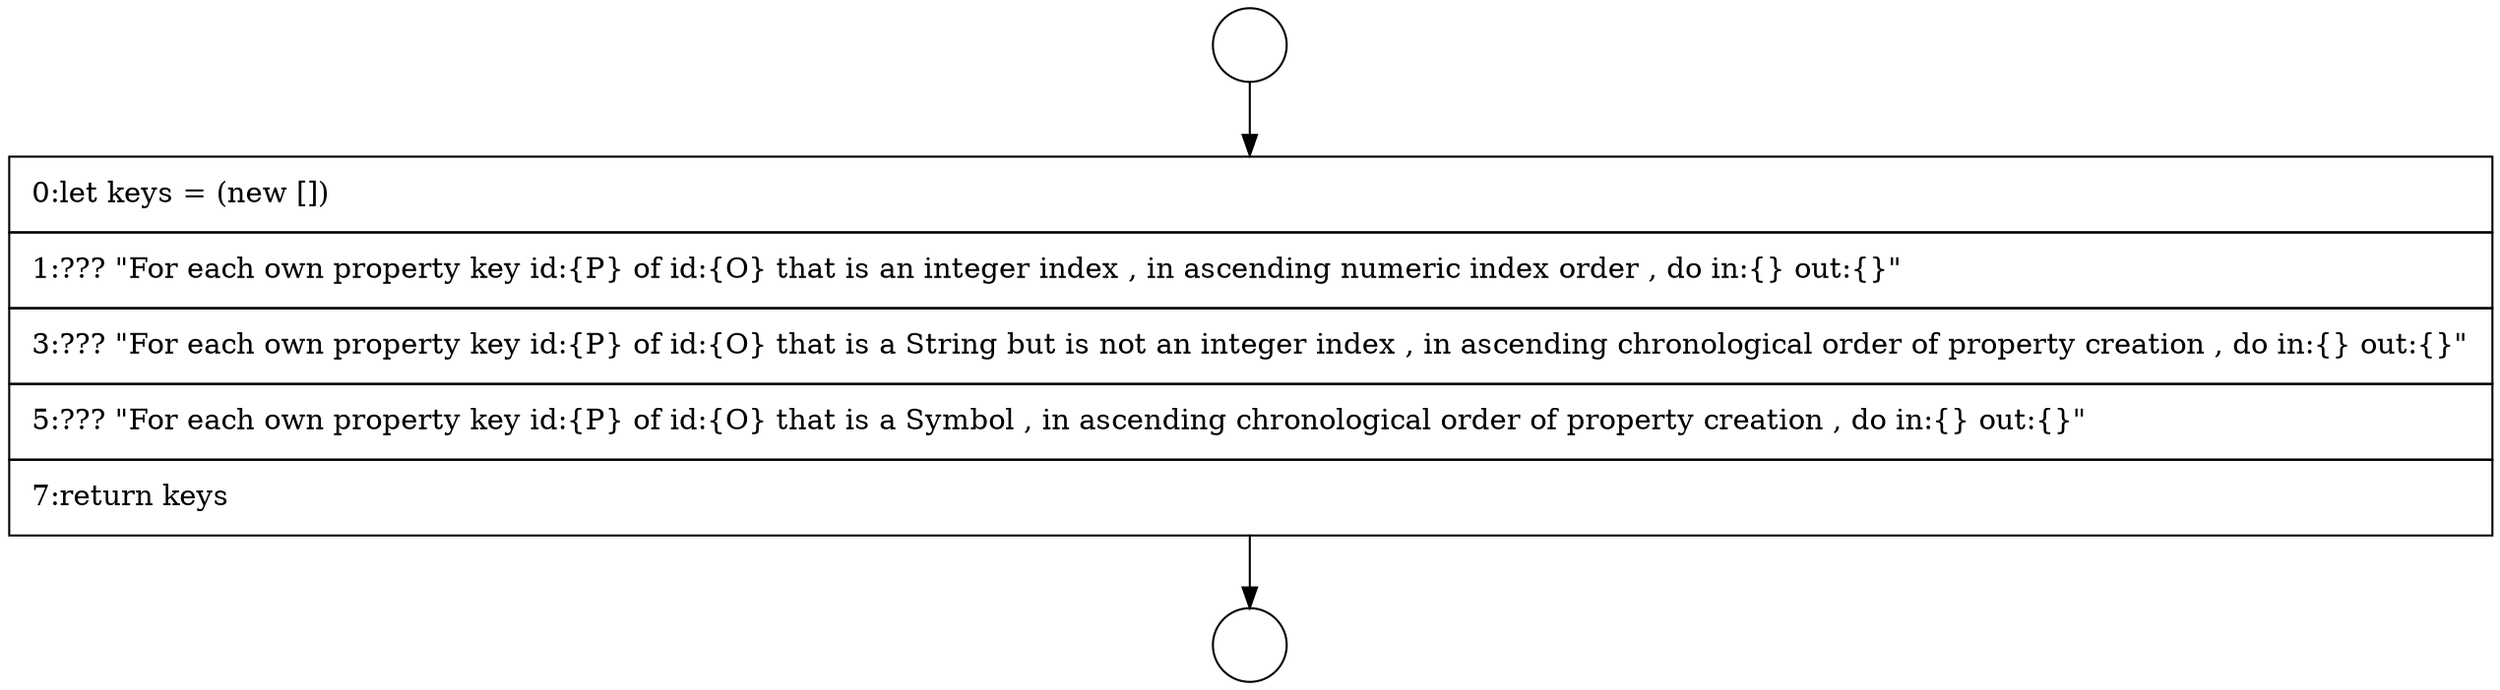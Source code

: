 digraph {
  node1752 [shape=circle label=" " color="black" fillcolor="white" style=filled]
  node1754 [shape=none, margin=0, label=<<font color="black">
    <table border="0" cellborder="1" cellspacing="0" cellpadding="10">
      <tr><td align="left">0:let keys = (new [])</td></tr>
      <tr><td align="left">1:??? &quot;For each own property key id:{P} of id:{O} that is an integer index , in ascending numeric index order , do in:{} out:{}&quot;</td></tr>
      <tr><td align="left">3:??? &quot;For each own property key id:{P} of id:{O} that is a String but is not an integer index , in ascending chronological order of property creation , do in:{} out:{}&quot;</td></tr>
      <tr><td align="left">5:??? &quot;For each own property key id:{P} of id:{O} that is a Symbol , in ascending chronological order of property creation , do in:{} out:{}&quot;</td></tr>
      <tr><td align="left">7:return keys</td></tr>
    </table>
  </font>> color="black" fillcolor="white" style=filled]
  node1753 [shape=circle label=" " color="black" fillcolor="white" style=filled]
  node1752 -> node1754 [ color="black"]
  node1754 -> node1753 [ color="black"]
}
